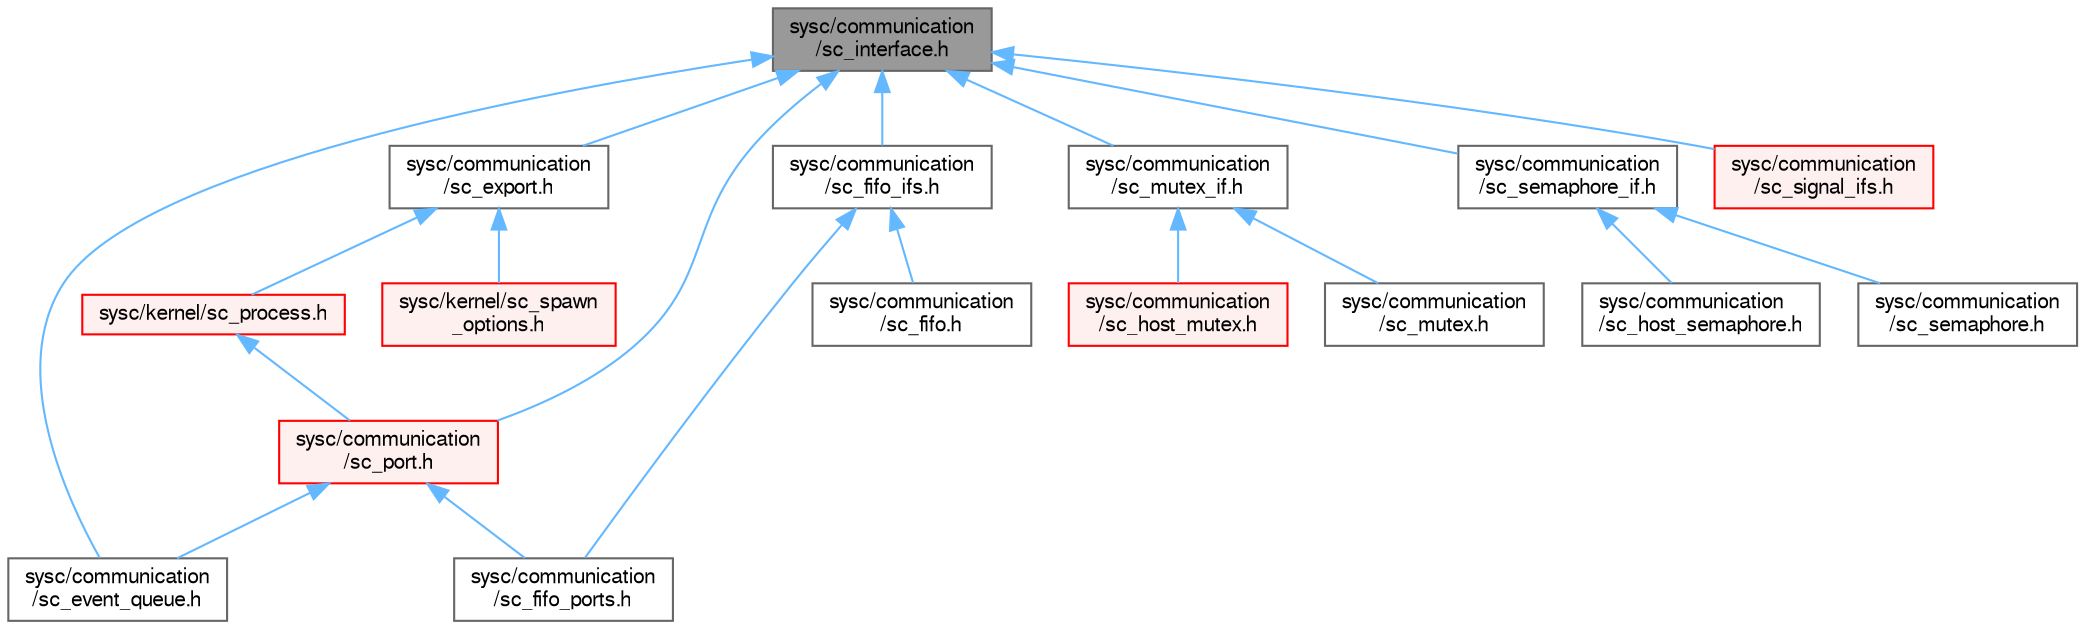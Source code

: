 digraph "sysc/communication/sc_interface.h"
{
 // LATEX_PDF_SIZE
  bgcolor="transparent";
  edge [fontname=FreeSans,fontsize=10,labelfontname=FreeSans,labelfontsize=10];
  node [fontname=FreeSans,fontsize=10,shape=box,height=0.2,width=0.4];
  Node1 [id="Node000001",label="sysc/communication\l/sc_interface.h",height=0.2,width=0.4,color="gray40", fillcolor="grey60", style="filled", fontcolor="black",tooltip=" "];
  Node1 -> Node2 [id="edge1_Node000001_Node000002",dir="back",color="steelblue1",style="solid",tooltip=" "];
  Node2 [id="Node000002",label="sysc/communication\l/sc_event_queue.h",height=0.2,width=0.4,color="grey40", fillcolor="white", style="filled",URL="$a00299.html",tooltip=" "];
  Node1 -> Node3 [id="edge2_Node000001_Node000003",dir="back",color="steelblue1",style="solid",tooltip=" "];
  Node3 [id="Node000003",label="sysc/communication\l/sc_export.h",height=0.2,width=0.4,color="grey40", fillcolor="white", style="filled",URL="$a00317.html",tooltip=" "];
  Node3 -> Node4 [id="edge3_Node000003_Node000004",dir="back",color="steelblue1",style="solid",tooltip=" "];
  Node4 [id="Node000004",label="sysc/kernel/sc_process.h",height=0.2,width=0.4,color="red", fillcolor="#FFF0F0", style="filled",URL="$a00437.html",tooltip=" "];
  Node4 -> Node5 [id="edge4_Node000004_Node000005",dir="back",color="steelblue1",style="solid",tooltip=" "];
  Node5 [id="Node000005",label="sysc/communication\l/sc_port.h",height=0.2,width=0.4,color="red", fillcolor="#FFF0F0", style="filled",URL="$a00281.html",tooltip=" "];
  Node5 -> Node2 [id="edge5_Node000005_Node000002",dir="back",color="steelblue1",style="solid",tooltip=" "];
  Node5 -> Node21 [id="edge6_Node000005_Node000021",dir="back",color="steelblue1",style="solid",tooltip=" "];
  Node21 [id="Node000021",label="sysc/communication\l/sc_fifo_ports.h",height=0.2,width=0.4,color="grey40", fillcolor="white", style="filled",URL="$a00260.html",tooltip=" "];
  Node3 -> Node11 [id="edge7_Node000003_Node000011",dir="back",color="steelblue1",style="solid",tooltip=" "];
  Node11 [id="Node000011",label="sysc/kernel/sc_spawn\l_options.h",height=0.2,width=0.4,color="red", fillcolor="#FFF0F0", style="filled",URL="$a00395.html",tooltip=" "];
  Node1 -> Node80 [id="edge8_Node000001_Node000080",dir="back",color="steelblue1",style="solid",tooltip=" "];
  Node80 [id="Node000080",label="sysc/communication\l/sc_fifo_ifs.h",height=0.2,width=0.4,color="grey40", fillcolor="white", style="filled",URL="$a00269.html",tooltip=" "];
  Node80 -> Node35 [id="edge9_Node000080_Node000035",dir="back",color="steelblue1",style="solid",tooltip=" "];
  Node35 [id="Node000035",label="sysc/communication\l/sc_fifo.h",height=0.2,width=0.4,color="grey40", fillcolor="white", style="filled",URL="$a00272.html",tooltip=" "];
  Node80 -> Node21 [id="edge10_Node000080_Node000021",dir="back",color="steelblue1",style="solid",tooltip=" "];
  Node1 -> Node81 [id="edge11_Node000001_Node000081",dir="back",color="steelblue1",style="solid",tooltip=" "];
  Node81 [id="Node000081",label="sysc/communication\l/sc_mutex_if.h",height=0.2,width=0.4,color="grey40", fillcolor="white", style="filled",URL="$a00245.html",tooltip=" "];
  Node81 -> Node82 [id="edge12_Node000081_Node000082",dir="back",color="steelblue1",style="solid",tooltip=" "];
  Node82 [id="Node000082",label="sysc/communication\l/sc_host_mutex.h",height=0.2,width=0.4,color="red", fillcolor="#FFF0F0", style="filled",URL="$a00311.html",tooltip=" "];
  Node81 -> Node36 [id="edge13_Node000081_Node000036",dir="back",color="steelblue1",style="solid",tooltip=" "];
  Node36 [id="Node000036",label="sysc/communication\l/sc_mutex.h",height=0.2,width=0.4,color="grey40", fillcolor="white", style="filled",URL="$a00284.html",tooltip=" "];
  Node1 -> Node5 [id="edge14_Node000001_Node000005",dir="back",color="steelblue1",style="solid",tooltip=" "];
  Node1 -> Node83 [id="edge15_Node000001_Node000083",dir="back",color="steelblue1",style="solid",tooltip=" "];
  Node83 [id="Node000083",label="sysc/communication\l/sc_semaphore_if.h",height=0.2,width=0.4,color="grey40", fillcolor="white", style="filled",URL="$a00314.html",tooltip=" "];
  Node83 -> Node84 [id="edge16_Node000083_Node000084",dir="back",color="steelblue1",style="solid",tooltip=" "];
  Node84 [id="Node000084",label="sysc/communication\l/sc_host_semaphore.h",height=0.2,width=0.4,color="grey40", fillcolor="white", style="filled",URL="$a00257.html",tooltip=" "];
  Node83 -> Node37 [id="edge17_Node000083_Node000037",dir="back",color="steelblue1",style="solid",tooltip=" "];
  Node37 [id="Node000037",label="sysc/communication\l/sc_semaphore.h",height=0.2,width=0.4,color="grey40", fillcolor="white", style="filled",URL="$a00251.html",tooltip=" "];
  Node1 -> Node32 [id="edge18_Node000001_Node000032",dir="back",color="steelblue1",style="solid",tooltip=" "];
  Node32 [id="Node000032",label="sysc/communication\l/sc_signal_ifs.h",height=0.2,width=0.4,color="red", fillcolor="#FFF0F0", style="filled",URL="$a00278.html",tooltip=" "];
}
